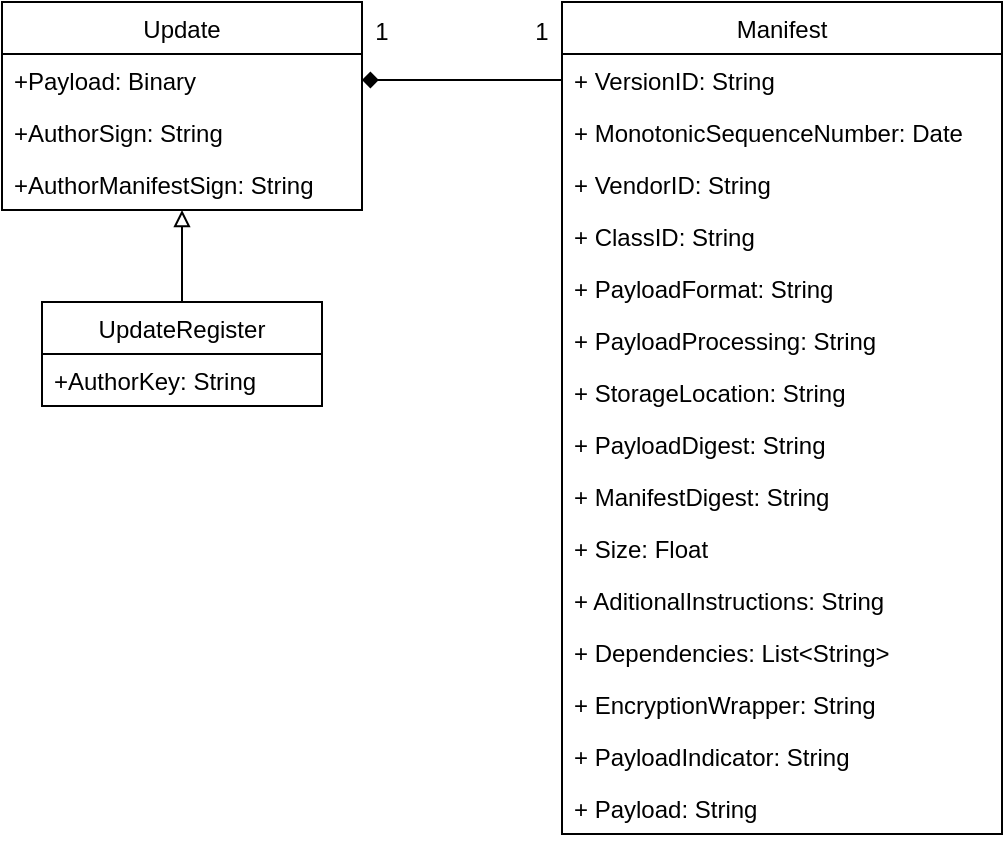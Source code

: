 <mxfile version="20.8.3" type="device"><diagram id="C5RBs43oDa-KdzZeNtuy" name="Page-1"><mxGraphModel dx="1621" dy="726" grid="1" gridSize="10" guides="1" tooltips="1" connect="1" arrows="1" fold="1" page="1" pageScale="1" pageWidth="827" pageHeight="1169" math="0" shadow="0"><root><mxCell id="WIyWlLk6GJQsqaUBKTNV-0"/><mxCell id="WIyWlLk6GJQsqaUBKTNV-1" parent="WIyWlLk6GJQsqaUBKTNV-0"/><mxCell id="cRvXJBSxjH1CWa1otkGa-0" value="Manifest" style="swimlane;fontStyle=0;childLayout=stackLayout;horizontal=1;startSize=26;fillColor=none;horizontalStack=0;resizeParent=1;resizeParentMax=0;resizeLast=0;collapsible=1;marginBottom=0;" parent="WIyWlLk6GJQsqaUBKTNV-1" vertex="1"><mxGeometry x="220" y="280" width="220" height="416" as="geometry"/></mxCell><mxCell id="cRvXJBSxjH1CWa1otkGa-1" value="+ VersionID: String" style="text;strokeColor=none;fillColor=none;align=left;verticalAlign=top;spacingLeft=4;spacingRight=4;overflow=hidden;rotatable=0;points=[[0,0.5],[1,0.5]];portConstraint=eastwest;" parent="cRvXJBSxjH1CWa1otkGa-0" vertex="1"><mxGeometry y="26" width="220" height="26" as="geometry"/></mxCell><mxCell id="cRvXJBSxjH1CWa1otkGa-2" value="+ MonotonicSequenceNumber: Date" style="text;strokeColor=none;fillColor=none;align=left;verticalAlign=top;spacingLeft=4;spacingRight=4;overflow=hidden;rotatable=0;points=[[0,0.5],[1,0.5]];portConstraint=eastwest;" parent="cRvXJBSxjH1CWa1otkGa-0" vertex="1"><mxGeometry y="52" width="220" height="26" as="geometry"/></mxCell><mxCell id="cRvXJBSxjH1CWa1otkGa-3" value="+ VendorID: String" style="text;strokeColor=none;fillColor=none;align=left;verticalAlign=top;spacingLeft=4;spacingRight=4;overflow=hidden;rotatable=0;points=[[0,0.5],[1,0.5]];portConstraint=eastwest;" parent="cRvXJBSxjH1CWa1otkGa-0" vertex="1"><mxGeometry y="78" width="220" height="26" as="geometry"/></mxCell><mxCell id="cRvXJBSxjH1CWa1otkGa-4" value="+ ClassID: String" style="text;strokeColor=none;fillColor=none;align=left;verticalAlign=top;spacingLeft=4;spacingRight=4;overflow=hidden;rotatable=0;points=[[0,0.5],[1,0.5]];portConstraint=eastwest;" parent="cRvXJBSxjH1CWa1otkGa-0" vertex="1"><mxGeometry y="104" width="220" height="26" as="geometry"/></mxCell><mxCell id="cRvXJBSxjH1CWa1otkGa-11" value="+ PayloadFormat: String" style="text;strokeColor=none;fillColor=none;align=left;verticalAlign=top;spacingLeft=4;spacingRight=4;overflow=hidden;rotatable=0;points=[[0,0.5],[1,0.5]];portConstraint=eastwest;" parent="cRvXJBSxjH1CWa1otkGa-0" vertex="1"><mxGeometry y="130" width="220" height="26" as="geometry"/></mxCell><mxCell id="cRvXJBSxjH1CWa1otkGa-10" value="+ PayloadProcessing: String" style="text;strokeColor=none;fillColor=none;align=left;verticalAlign=top;spacingLeft=4;spacingRight=4;overflow=hidden;rotatable=0;points=[[0,0.5],[1,0.5]];portConstraint=eastwest;" parent="cRvXJBSxjH1CWa1otkGa-0" vertex="1"><mxGeometry y="156" width="220" height="26" as="geometry"/></mxCell><mxCell id="cRvXJBSxjH1CWa1otkGa-9" value="+ StorageLocation: String" style="text;strokeColor=none;fillColor=none;align=left;verticalAlign=top;spacingLeft=4;spacingRight=4;overflow=hidden;rotatable=0;points=[[0,0.5],[1,0.5]];portConstraint=eastwest;" parent="cRvXJBSxjH1CWa1otkGa-0" vertex="1"><mxGeometry y="182" width="220" height="26" as="geometry"/></mxCell><mxCell id="cRvXJBSxjH1CWa1otkGa-7" value="+ PayloadDigest: String" style="text;strokeColor=none;fillColor=none;align=left;verticalAlign=top;spacingLeft=4;spacingRight=4;overflow=hidden;rotatable=0;points=[[0,0.5],[1,0.5]];portConstraint=eastwest;" parent="cRvXJBSxjH1CWa1otkGa-0" vertex="1"><mxGeometry y="208" width="220" height="26" as="geometry"/></mxCell><mxCell id="cRvXJBSxjH1CWa1otkGa-16" value="+ ManifestDigest: String" style="text;strokeColor=none;fillColor=none;align=left;verticalAlign=top;spacingLeft=4;spacingRight=4;overflow=hidden;rotatable=0;points=[[0,0.5],[1,0.5]];portConstraint=eastwest;" parent="cRvXJBSxjH1CWa1otkGa-0" vertex="1"><mxGeometry y="234" width="220" height="26" as="geometry"/></mxCell><mxCell id="cRvXJBSxjH1CWa1otkGa-6" value="+ Size: Float" style="text;strokeColor=none;fillColor=none;align=left;verticalAlign=top;spacingLeft=4;spacingRight=4;overflow=hidden;rotatable=0;points=[[0,0.5],[1,0.5]];portConstraint=eastwest;" parent="cRvXJBSxjH1CWa1otkGa-0" vertex="1"><mxGeometry y="260" width="220" height="26" as="geometry"/></mxCell><mxCell id="cRvXJBSxjH1CWa1otkGa-5" value="+ AditionalInstructions: String" style="text;strokeColor=none;fillColor=none;align=left;verticalAlign=top;spacingLeft=4;spacingRight=4;overflow=hidden;rotatable=0;points=[[0,0.5],[1,0.5]];portConstraint=eastwest;" parent="cRvXJBSxjH1CWa1otkGa-0" vertex="1"><mxGeometry y="286" width="220" height="26" as="geometry"/></mxCell><mxCell id="cRvXJBSxjH1CWa1otkGa-13" value="+ Dependencies: List&lt;String&gt;" style="text;strokeColor=none;fillColor=none;align=left;verticalAlign=top;spacingLeft=4;spacingRight=4;overflow=hidden;rotatable=0;points=[[0,0.5],[1,0.5]];portConstraint=eastwest;" parent="cRvXJBSxjH1CWa1otkGa-0" vertex="1"><mxGeometry y="312" width="220" height="26" as="geometry"/></mxCell><mxCell id="cRvXJBSxjH1CWa1otkGa-12" value="+ EncryptionWrapper: String" style="text;strokeColor=none;fillColor=none;align=left;verticalAlign=top;spacingLeft=4;spacingRight=4;overflow=hidden;rotatable=0;points=[[0,0.5],[1,0.5]];portConstraint=eastwest;" parent="cRvXJBSxjH1CWa1otkGa-0" vertex="1"><mxGeometry y="338" width="220" height="26" as="geometry"/></mxCell><mxCell id="O5emai5FzVfGEnH0OPTl-0" value="+ PayloadIndicator: String" style="text;strokeColor=none;fillColor=none;align=left;verticalAlign=top;spacingLeft=4;spacingRight=4;overflow=hidden;rotatable=0;points=[[0,0.5],[1,0.5]];portConstraint=eastwest;" vertex="1" parent="cRvXJBSxjH1CWa1otkGa-0"><mxGeometry y="364" width="220" height="26" as="geometry"/></mxCell><mxCell id="cRvXJBSxjH1CWa1otkGa-14" value="+ Payload: String" style="text;strokeColor=none;fillColor=none;align=left;verticalAlign=top;spacingLeft=4;spacingRight=4;overflow=hidden;rotatable=0;points=[[0,0.5],[1,0.5]];portConstraint=eastwest;" parent="cRvXJBSxjH1CWa1otkGa-0" vertex="1"><mxGeometry y="390" width="220" height="26" as="geometry"/></mxCell><mxCell id="cRvXJBSxjH1CWa1otkGa-17" value="Update" style="swimlane;fontStyle=0;childLayout=stackLayout;horizontal=1;startSize=26;fillColor=none;horizontalStack=0;resizeParent=1;resizeParentMax=0;resizeLast=0;collapsible=1;marginBottom=0;" parent="WIyWlLk6GJQsqaUBKTNV-1" vertex="1"><mxGeometry x="-60" y="280" width="180" height="104" as="geometry"/></mxCell><mxCell id="cRvXJBSxjH1CWa1otkGa-20" value="+Payload: Binary" style="text;strokeColor=none;fillColor=none;align=left;verticalAlign=top;spacingLeft=4;spacingRight=4;overflow=hidden;rotatable=0;points=[[0,0.5],[1,0.5]];portConstraint=eastwest;" parent="cRvXJBSxjH1CWa1otkGa-17" vertex="1"><mxGeometry y="26" width="180" height="26" as="geometry"/></mxCell><mxCell id="zquJN5j_Hhdo7x4ICGKE-13" value="+AuthorSign: String" style="text;strokeColor=none;fillColor=none;align=left;verticalAlign=top;spacingLeft=4;spacingRight=4;overflow=hidden;rotatable=0;points=[[0,0.5],[1,0.5]];portConstraint=eastwest;" parent="cRvXJBSxjH1CWa1otkGa-17" vertex="1"><mxGeometry y="52" width="180" height="26" as="geometry"/></mxCell><mxCell id="zquJN5j_Hhdo7x4ICGKE-19" value="+AuthorManifestSign: String" style="text;strokeColor=none;fillColor=none;align=left;verticalAlign=top;spacingLeft=4;spacingRight=4;overflow=hidden;rotatable=0;points=[[0,0.5],[1,0.5]];portConstraint=eastwest;" parent="cRvXJBSxjH1CWa1otkGa-17" vertex="1"><mxGeometry y="78" width="180" height="26" as="geometry"/></mxCell><mxCell id="cRvXJBSxjH1CWa1otkGa-21" style="edgeStyle=orthogonalEdgeStyle;rounded=0;orthogonalLoop=1;jettySize=auto;html=1;exitX=0;exitY=0.5;exitDx=0;exitDy=0;entryX=1;entryY=0.5;entryDx=0;entryDy=0;endArrow=diamond;endFill=1;" parent="WIyWlLk6GJQsqaUBKTNV-1" source="cRvXJBSxjH1CWa1otkGa-1" target="cRvXJBSxjH1CWa1otkGa-20" edge="1"><mxGeometry relative="1" as="geometry"><mxPoint x="160" y="317" as="targetPoint"/></mxGeometry></mxCell><mxCell id="cRvXJBSxjH1CWa1otkGa-22" value="1" style="text;html=1;strokeColor=none;fillColor=none;align=center;verticalAlign=middle;whiteSpace=wrap;rounded=0;" parent="WIyWlLk6GJQsqaUBKTNV-1" vertex="1"><mxGeometry x="100" y="280" width="60" height="30" as="geometry"/></mxCell><mxCell id="cRvXJBSxjH1CWa1otkGa-23" value="1" style="text;html=1;strokeColor=none;fillColor=none;align=center;verticalAlign=middle;whiteSpace=wrap;rounded=0;" parent="WIyWlLk6GJQsqaUBKTNV-1" vertex="1"><mxGeometry x="190" y="280" width="40" height="30" as="geometry"/></mxCell><mxCell id="zquJN5j_Hhdo7x4ICGKE-8" style="edgeStyle=orthogonalEdgeStyle;rounded=0;orthogonalLoop=1;jettySize=auto;html=1;exitX=0.5;exitY=0;exitDx=0;exitDy=0;endArrow=block;endFill=0;entryX=0.5;entryY=1;entryDx=0;entryDy=0;" parent="WIyWlLk6GJQsqaUBKTNV-1" source="zquJN5j_Hhdo7x4ICGKE-1" target="cRvXJBSxjH1CWa1otkGa-17" edge="1"><mxGeometry relative="1" as="geometry"><mxPoint x="49" y="360" as="targetPoint"/></mxGeometry></mxCell><mxCell id="zquJN5j_Hhdo7x4ICGKE-1" value="UpdateRegister" style="swimlane;fontStyle=0;childLayout=stackLayout;horizontal=1;startSize=26;fillColor=none;horizontalStack=0;resizeParent=1;resizeParentMax=0;resizeLast=0;collapsible=1;marginBottom=0;" parent="WIyWlLk6GJQsqaUBKTNV-1" vertex="1"><mxGeometry x="-40" y="430" width="140" height="52" as="geometry"/></mxCell><mxCell id="zquJN5j_Hhdo7x4ICGKE-2" value="+AuthorKey: String" style="text;strokeColor=none;fillColor=none;align=left;verticalAlign=top;spacingLeft=4;spacingRight=4;overflow=hidden;rotatable=0;points=[[0,0.5],[1,0.5]];portConstraint=eastwest;" parent="zquJN5j_Hhdo7x4ICGKE-1" vertex="1"><mxGeometry y="26" width="140" height="26" as="geometry"/></mxCell></root></mxGraphModel></diagram></mxfile>
